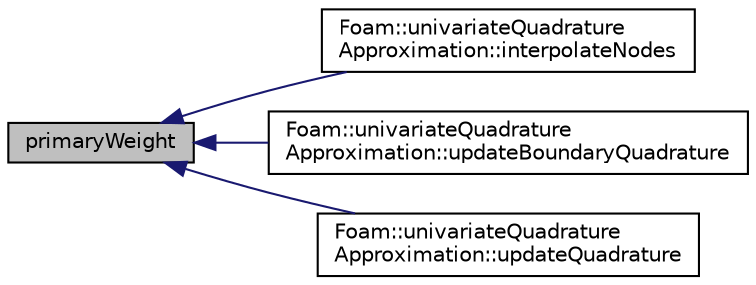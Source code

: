 digraph "primaryWeight"
{
  bgcolor="transparent";
  edge [fontname="Helvetica",fontsize="10",labelfontname="Helvetica",labelfontsize="10"];
  node [fontname="Helvetica",fontsize="10",shape=record];
  rankdir="LR";
  Node1 [label="primaryWeight",height=0.2,width=0.4,color="black", fillcolor="grey75", style="filled" fontcolor="black"];
  Node1 -> Node2 [dir="back",color="midnightblue",fontsize="10",style="solid",fontname="Helvetica"];
  Node2 [label="Foam::univariateQuadrature\lApproximation::interpolateNodes",height=0.2,width=0.4,color="black",URL="$d1/d84/a00052.html#aee1fc78125838d352f1209c771319fe7",tooltip="Interpolate nodes. "];
  Node1 -> Node3 [dir="back",color="midnightblue",fontsize="10",style="solid",fontname="Helvetica"];
  Node3 [label="Foam::univariateQuadrature\lApproximation::updateBoundaryQuadrature",height=0.2,width=0.4,color="black",URL="$d1/d84/a00052.html#a3425ac299e562256ef384508e140f0ab",tooltip="Update quadrature nodes on fixed-value boundaries. "];
  Node1 -> Node4 [dir="back",color="midnightblue",fontsize="10",style="solid",fontname="Helvetica"];
  Node4 [label="Foam::univariateQuadrature\lApproximation::updateQuadrature",height=0.2,width=0.4,color="black",URL="$d1/d84/a00052.html#ac4aec727fcdd873ea78763aaeeb86e14",tooltip="Recalculate the quadrature nodes from the moments. "];
}
